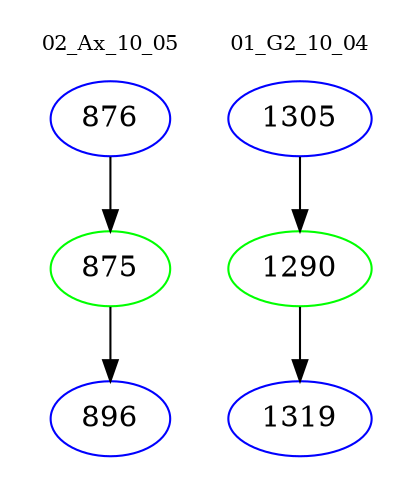digraph{
subgraph cluster_0 {
color = white
label = "02_Ax_10_05";
fontsize=10;
T0_876 [label="876", color="blue"]
T0_876 -> T0_875 [color="black"]
T0_875 [label="875", color="green"]
T0_875 -> T0_896 [color="black"]
T0_896 [label="896", color="blue"]
}
subgraph cluster_1 {
color = white
label = "01_G2_10_04";
fontsize=10;
T1_1305 [label="1305", color="blue"]
T1_1305 -> T1_1290 [color="black"]
T1_1290 [label="1290", color="green"]
T1_1290 -> T1_1319 [color="black"]
T1_1319 [label="1319", color="blue"]
}
}
